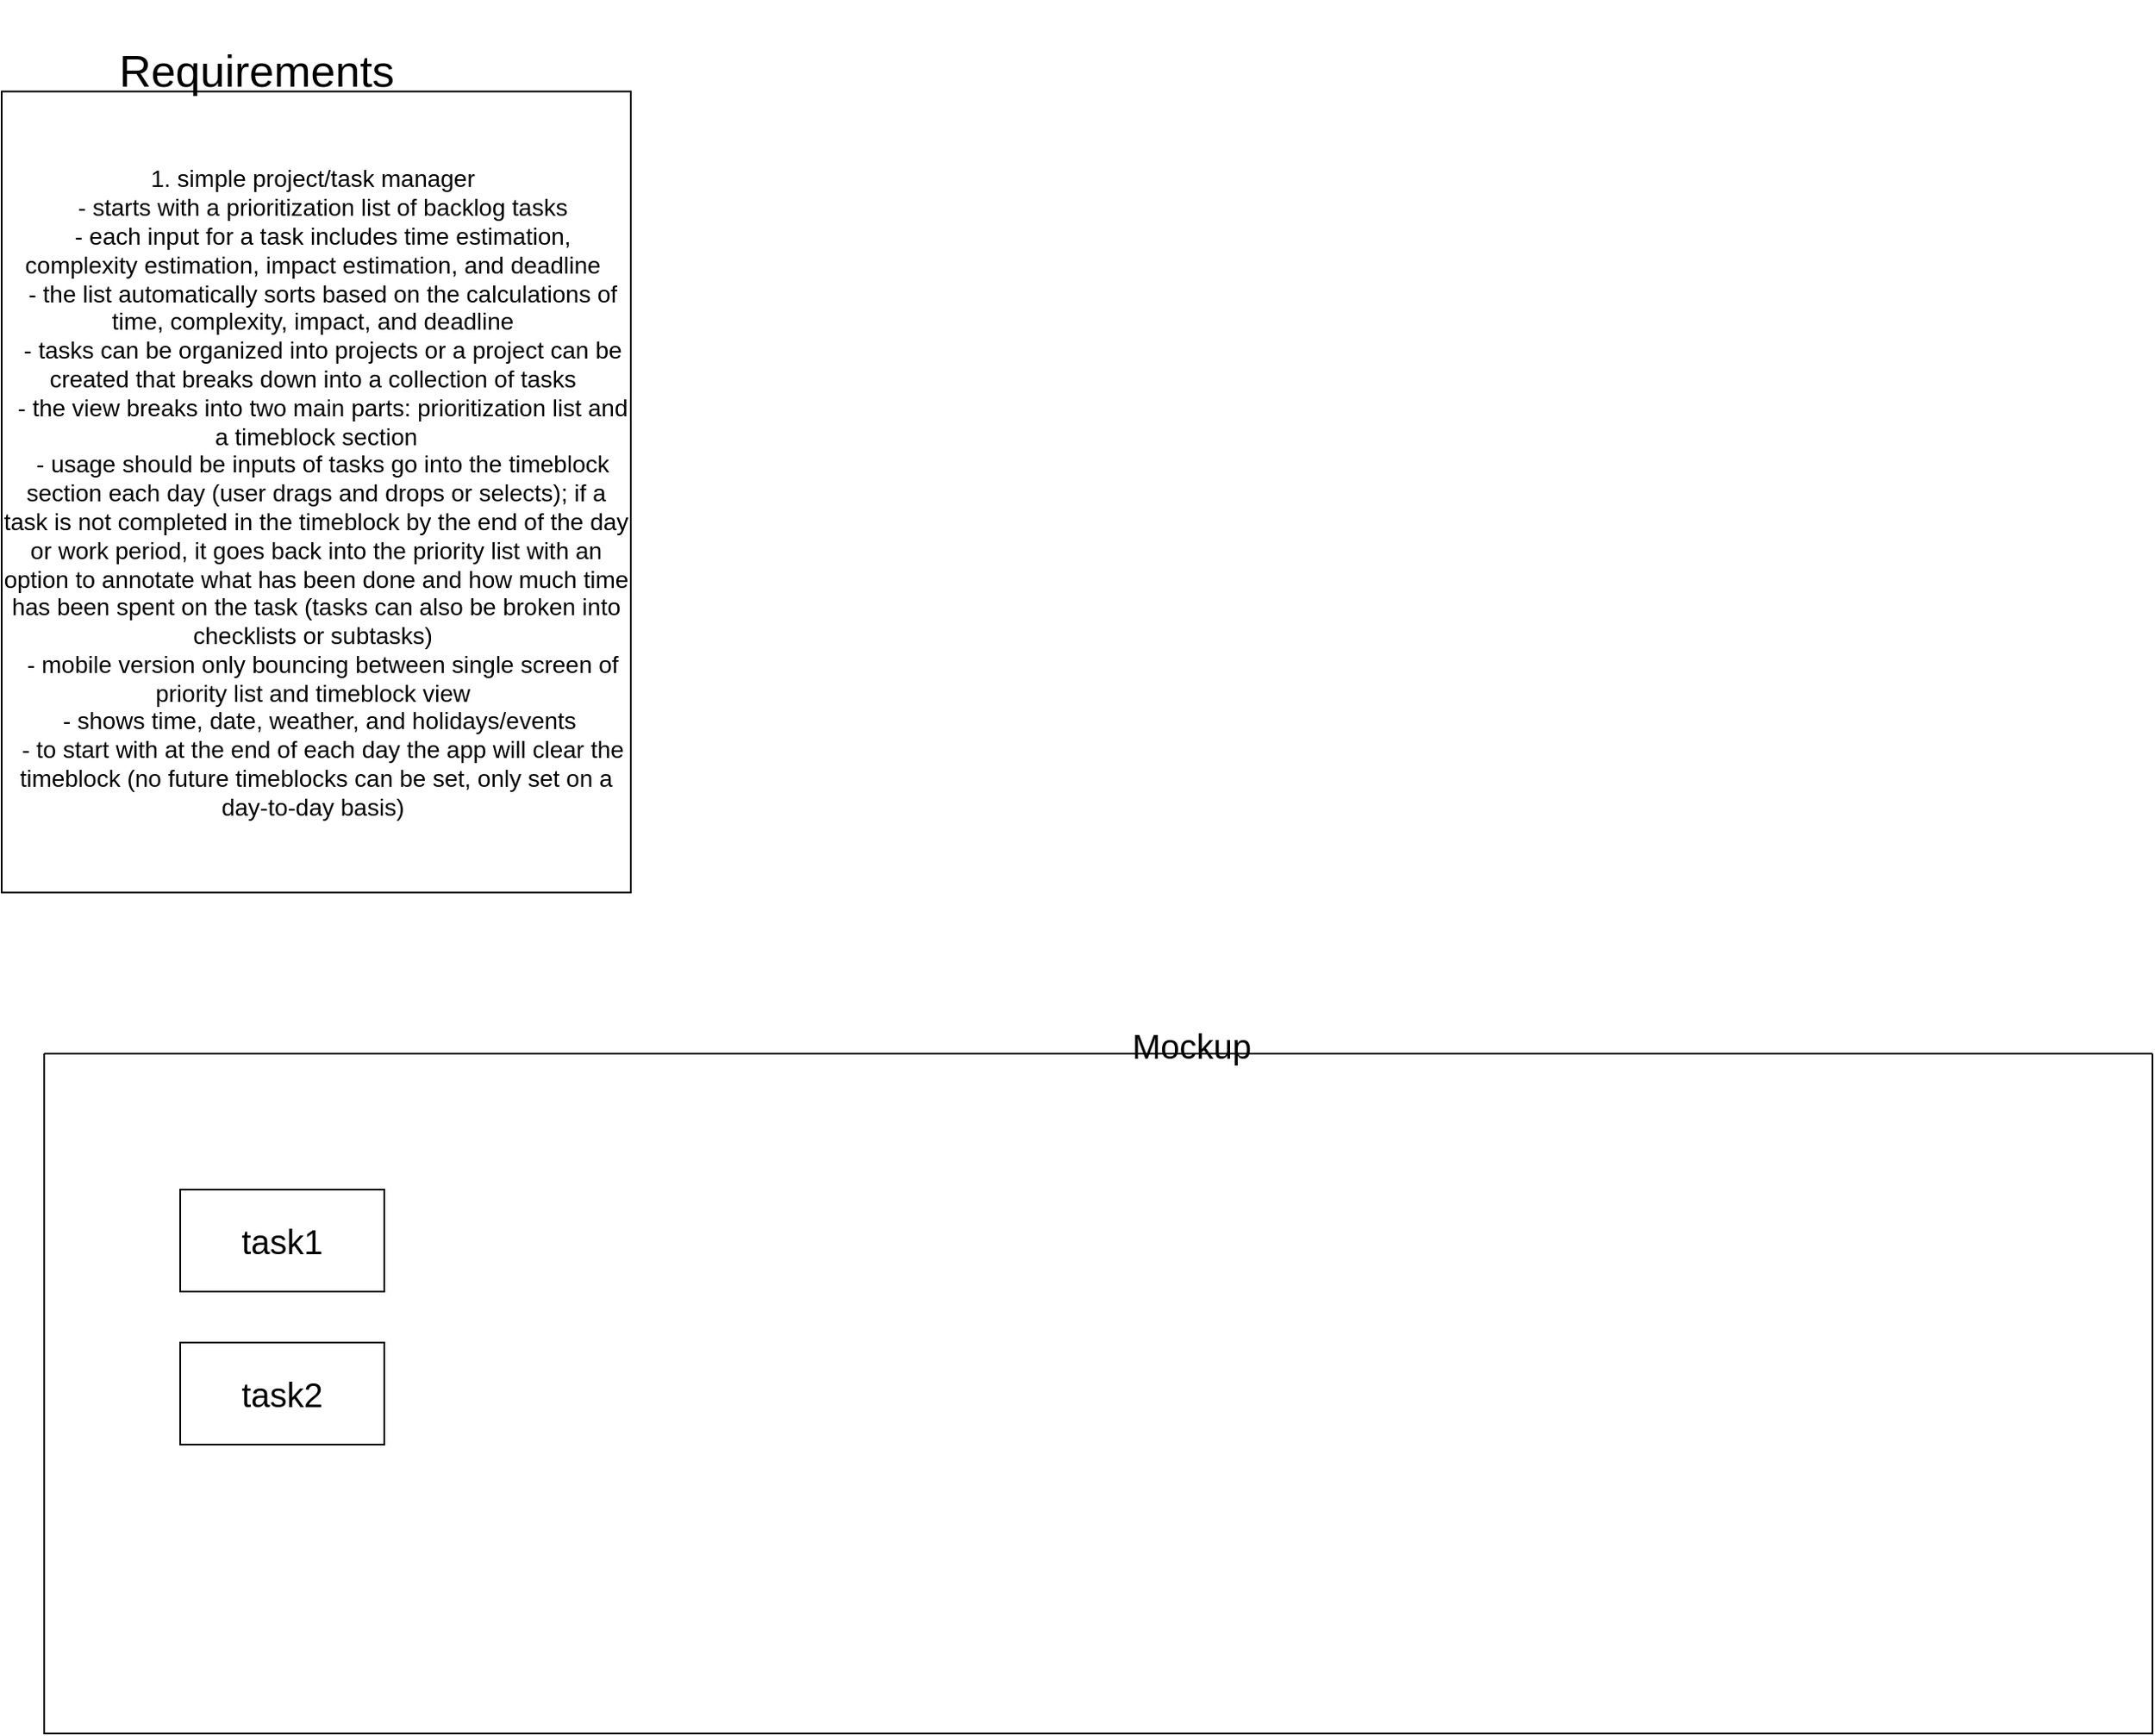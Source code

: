 <mxfile version="20.3.0" type="device"><diagram id="G_CC6sOYTSSk8YZQbcEE" name="Page-1"><mxGraphModel dx="2062" dy="2261" grid="1" gridSize="10" guides="1" tooltips="1" connect="1" arrows="1" fold="1" page="1" pageScale="1" pageWidth="850" pageHeight="1100" math="0" shadow="0"><root><mxCell id="0"/><mxCell id="1" parent="0"/><mxCell id="oTrU-FuQlTKCWJWkDY0s-7" value="" style="group" vertex="1" connectable="0" parent="1"><mxGeometry x="10" y="-1100" width="400" height="610" as="geometry"/></mxCell><mxCell id="oTrU-FuQlTKCWJWkDY0s-1" value="&lt;div style=&quot;font-size: 14px;&quot;&gt;&lt;font style=&quot;font-size: 14px;&quot;&gt;1. simple project/task manager&amp;nbsp;&lt;/font&gt;&lt;/div&gt;&lt;div style=&quot;font-size: 14px;&quot;&gt;&lt;font style=&quot;font-size: 14px;&quot;&gt;&amp;nbsp; - starts with a prioritization list of backlog tasks&lt;/font&gt;&lt;/div&gt;&lt;div style=&quot;font-size: 14px;&quot;&gt;&lt;font style=&quot;font-size: 14px;&quot;&gt;&amp;nbsp; - each input for a task includes time estimation, complexity estimation, impact estimation, and deadline&amp;nbsp;&lt;/font&gt;&lt;/div&gt;&lt;div style=&quot;font-size: 14px;&quot;&gt;&lt;font style=&quot;font-size: 14px;&quot;&gt;&amp;nbsp; - the list automatically sorts based on the calculations of time, complexity, impact, and deadline&amp;nbsp;&lt;/font&gt;&lt;/div&gt;&lt;div style=&quot;font-size: 14px;&quot;&gt;&lt;font style=&quot;font-size: 14px;&quot;&gt;&amp;nbsp; - tasks can be organized into projects or a project can be created that breaks down into a collection of tasks&amp;nbsp;&lt;/font&gt;&lt;/div&gt;&lt;div style=&quot;font-size: 14px;&quot;&gt;&lt;font style=&quot;font-size: 14px;&quot;&gt;&amp;nbsp; - the view breaks into two main parts: prioritization list and a timeblock section&lt;/font&gt;&lt;/div&gt;&lt;div style=&quot;font-size: 14px;&quot;&gt;&lt;font style=&quot;font-size: 14px;&quot;&gt;&amp;nbsp; - usage should be inputs of tasks go into the timeblock section each day (user drags and drops or selects); if a task is not completed in the timeblock by the end of the day or work period, it goes back into the priority list with an option to annotate what has been done and how much time has been spent on the task (tasks can also be broken into checklists or subtasks)&amp;nbsp;&lt;/font&gt;&lt;/div&gt;&lt;div style=&quot;font-size: 14px;&quot;&gt;&lt;font style=&quot;font-size: 14px;&quot;&gt;&amp;nbsp; - mobile version only bouncing between single screen of priority list and timeblock view&amp;nbsp;&lt;/font&gt;&lt;/div&gt;&lt;div style=&quot;font-size: 14px;&quot;&gt;&lt;font style=&quot;font-size: 14px;&quot;&gt;&amp;nbsp; - shows time, date, weather, and holidays/events&amp;nbsp;&lt;/font&gt;&lt;/div&gt;&lt;div style=&quot;font-size: 14px;&quot;&gt;&lt;font style=&quot;font-size: 14px;&quot;&gt;&amp;nbsp; - to start with at the end of each day the app will clear the timeblock (no future timeblocks can be set, only set on a day-to-day basis)&amp;nbsp;&lt;/font&gt;&lt;/div&gt;" style="rounded=0;whiteSpace=wrap;html=1;" vertex="1" parent="oTrU-FuQlTKCWJWkDY0s-7"><mxGeometry y="53.824" width="370" height="471.36" as="geometry"/></mxCell><mxCell id="oTrU-FuQlTKCWJWkDY0s-5" value="&lt;font style=&quot;font-size: 26px;&quot;&gt;Requirements&lt;/font&gt;" style="text;html=1;strokeColor=none;fillColor=none;align=center;verticalAlign=middle;whiteSpace=wrap;rounded=0;" vertex="1" parent="oTrU-FuQlTKCWJWkDY0s-7"><mxGeometry width="300" height="83.182" as="geometry"/></mxCell><mxCell id="oTrU-FuQlTKCWJWkDY0s-8" value="" style="swimlane;startSize=0;fontSize=14;" vertex="1" parent="1"><mxGeometry x="35" y="-480" width="1240" height="400" as="geometry"/></mxCell><mxCell id="oTrU-FuQlTKCWJWkDY0s-11" value="task1" style="rounded=0;whiteSpace=wrap;html=1;fontSize=20;" vertex="1" parent="oTrU-FuQlTKCWJWkDY0s-8"><mxGeometry x="80" y="80" width="120" height="60" as="geometry"/></mxCell><mxCell id="oTrU-FuQlTKCWJWkDY0s-12" value="task2" style="rounded=0;whiteSpace=wrap;html=1;fontSize=20;" vertex="1" parent="oTrU-FuQlTKCWJWkDY0s-8"><mxGeometry x="80" y="170" width="120" height="60" as="geometry"/></mxCell><mxCell id="oTrU-FuQlTKCWJWkDY0s-9" value="&lt;font style=&quot;font-size: 20px;&quot;&gt;Mockup&lt;/font&gt;" style="text;html=1;strokeColor=none;fillColor=none;align=center;verticalAlign=middle;whiteSpace=wrap;rounded=0;fontSize=14;" vertex="1" parent="1"><mxGeometry x="680" y="-500" width="60" height="30" as="geometry"/></mxCell></root></mxGraphModel></diagram></mxfile>